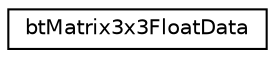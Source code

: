 digraph G
{
  edge [fontname="Helvetica",fontsize="10",labelfontname="Helvetica",labelfontsize="10"];
  node [fontname="Helvetica",fontsize="10",shape=record];
  rankdir=LR;
  Node1 [label="btMatrix3x3FloatData",height=0.2,width=0.4,color="black", fillcolor="white", style="filled",URL="$db/d3b/structbtMatrix3x3FloatData.html",tooltip="for serialization"];
}
